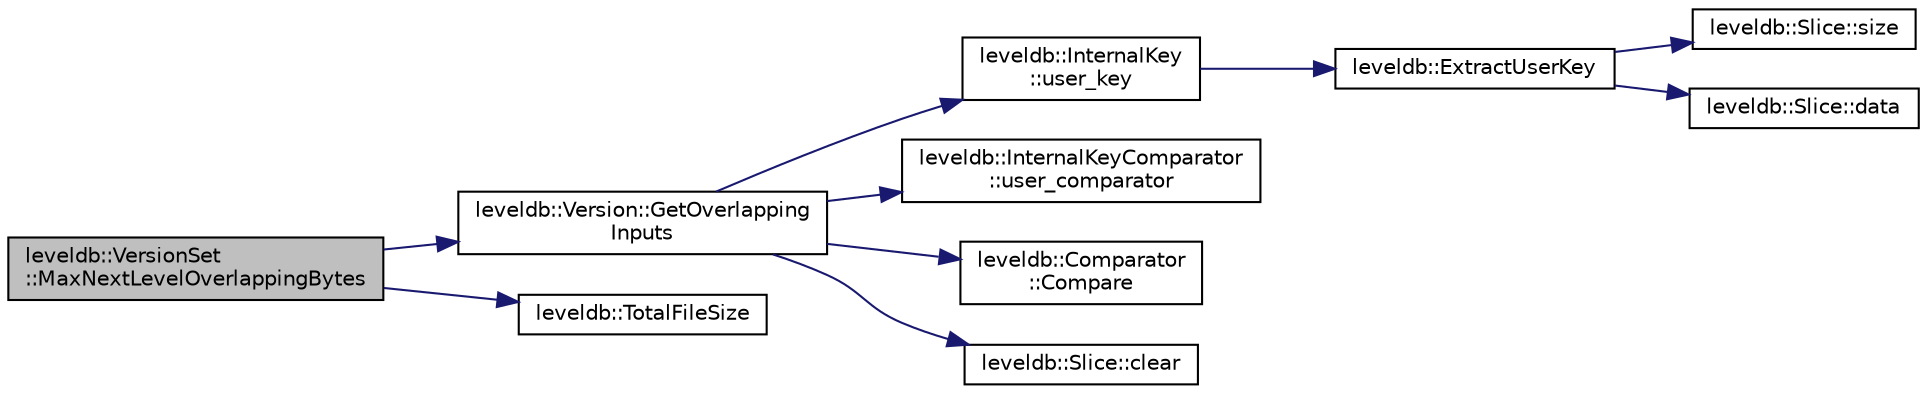 digraph "leveldb::VersionSet::MaxNextLevelOverlappingBytes"
{
  edge [fontname="Helvetica",fontsize="10",labelfontname="Helvetica",labelfontsize="10"];
  node [fontname="Helvetica",fontsize="10",shape=record];
  rankdir="LR";
  Node1 [label="leveldb::VersionSet\l::MaxNextLevelOverlappingBytes",height=0.2,width=0.4,color="black", fillcolor="grey75", style="filled" fontcolor="black"];
  Node1 -> Node2 [color="midnightblue",fontsize="10",style="solid",fontname="Helvetica"];
  Node2 [label="leveldb::Version::GetOverlapping\lInputs",height=0.2,width=0.4,color="black", fillcolor="white", style="filled",URL="$classleveldb_1_1_version.html#afd86dffba7ce5229778bddd546517392"];
  Node2 -> Node3 [color="midnightblue",fontsize="10",style="solid",fontname="Helvetica"];
  Node3 [label="leveldb::InternalKey\l::user_key",height=0.2,width=0.4,color="black", fillcolor="white", style="filled",URL="$classleveldb_1_1_internal_key.html#a8eeee76862e806006549784fe21fff61"];
  Node3 -> Node4 [color="midnightblue",fontsize="10",style="solid",fontname="Helvetica"];
  Node4 [label="leveldb::ExtractUserKey",height=0.2,width=0.4,color="black", fillcolor="white", style="filled",URL="$namespaceleveldb.html#a1c889869840312393b805ad91a41b94f"];
  Node4 -> Node5 [color="midnightblue",fontsize="10",style="solid",fontname="Helvetica"];
  Node5 [label="leveldb::Slice::size",height=0.2,width=0.4,color="black", fillcolor="white", style="filled",URL="$classleveldb_1_1_slice.html#a947d3173f04f8a30553e89046daf91d5"];
  Node4 -> Node6 [color="midnightblue",fontsize="10",style="solid",fontname="Helvetica"];
  Node6 [label="leveldb::Slice::data",height=0.2,width=0.4,color="black", fillcolor="white", style="filled",URL="$classleveldb_1_1_slice.html#aa64861043d9deee6889461bf0593cf73"];
  Node2 -> Node7 [color="midnightblue",fontsize="10",style="solid",fontname="Helvetica"];
  Node7 [label="leveldb::InternalKeyComparator\l::user_comparator",height=0.2,width=0.4,color="black", fillcolor="white", style="filled",URL="$classleveldb_1_1_internal_key_comparator.html#a86ca575a4560bb76e2bcebc0618abd31"];
  Node2 -> Node8 [color="midnightblue",fontsize="10",style="solid",fontname="Helvetica"];
  Node8 [label="leveldb::Comparator\l::Compare",height=0.2,width=0.4,color="black", fillcolor="white", style="filled",URL="$structleveldb_1_1_comparator.html#a05dae6edcad3c7db23827c0233d74039"];
  Node2 -> Node9 [color="midnightblue",fontsize="10",style="solid",fontname="Helvetica"];
  Node9 [label="leveldb::Slice::clear",height=0.2,width=0.4,color="black", fillcolor="white", style="filled",URL="$classleveldb_1_1_slice.html#ab9b6e340e8a483a5cf713f6be17709e3"];
  Node1 -> Node10 [color="midnightblue",fontsize="10",style="solid",fontname="Helvetica"];
  Node10 [label="leveldb::TotalFileSize",height=0.2,width=0.4,color="black", fillcolor="white", style="filled",URL="$namespaceleveldb.html#a8d7291b08be6643bcfb46c475f779f9e"];
}
